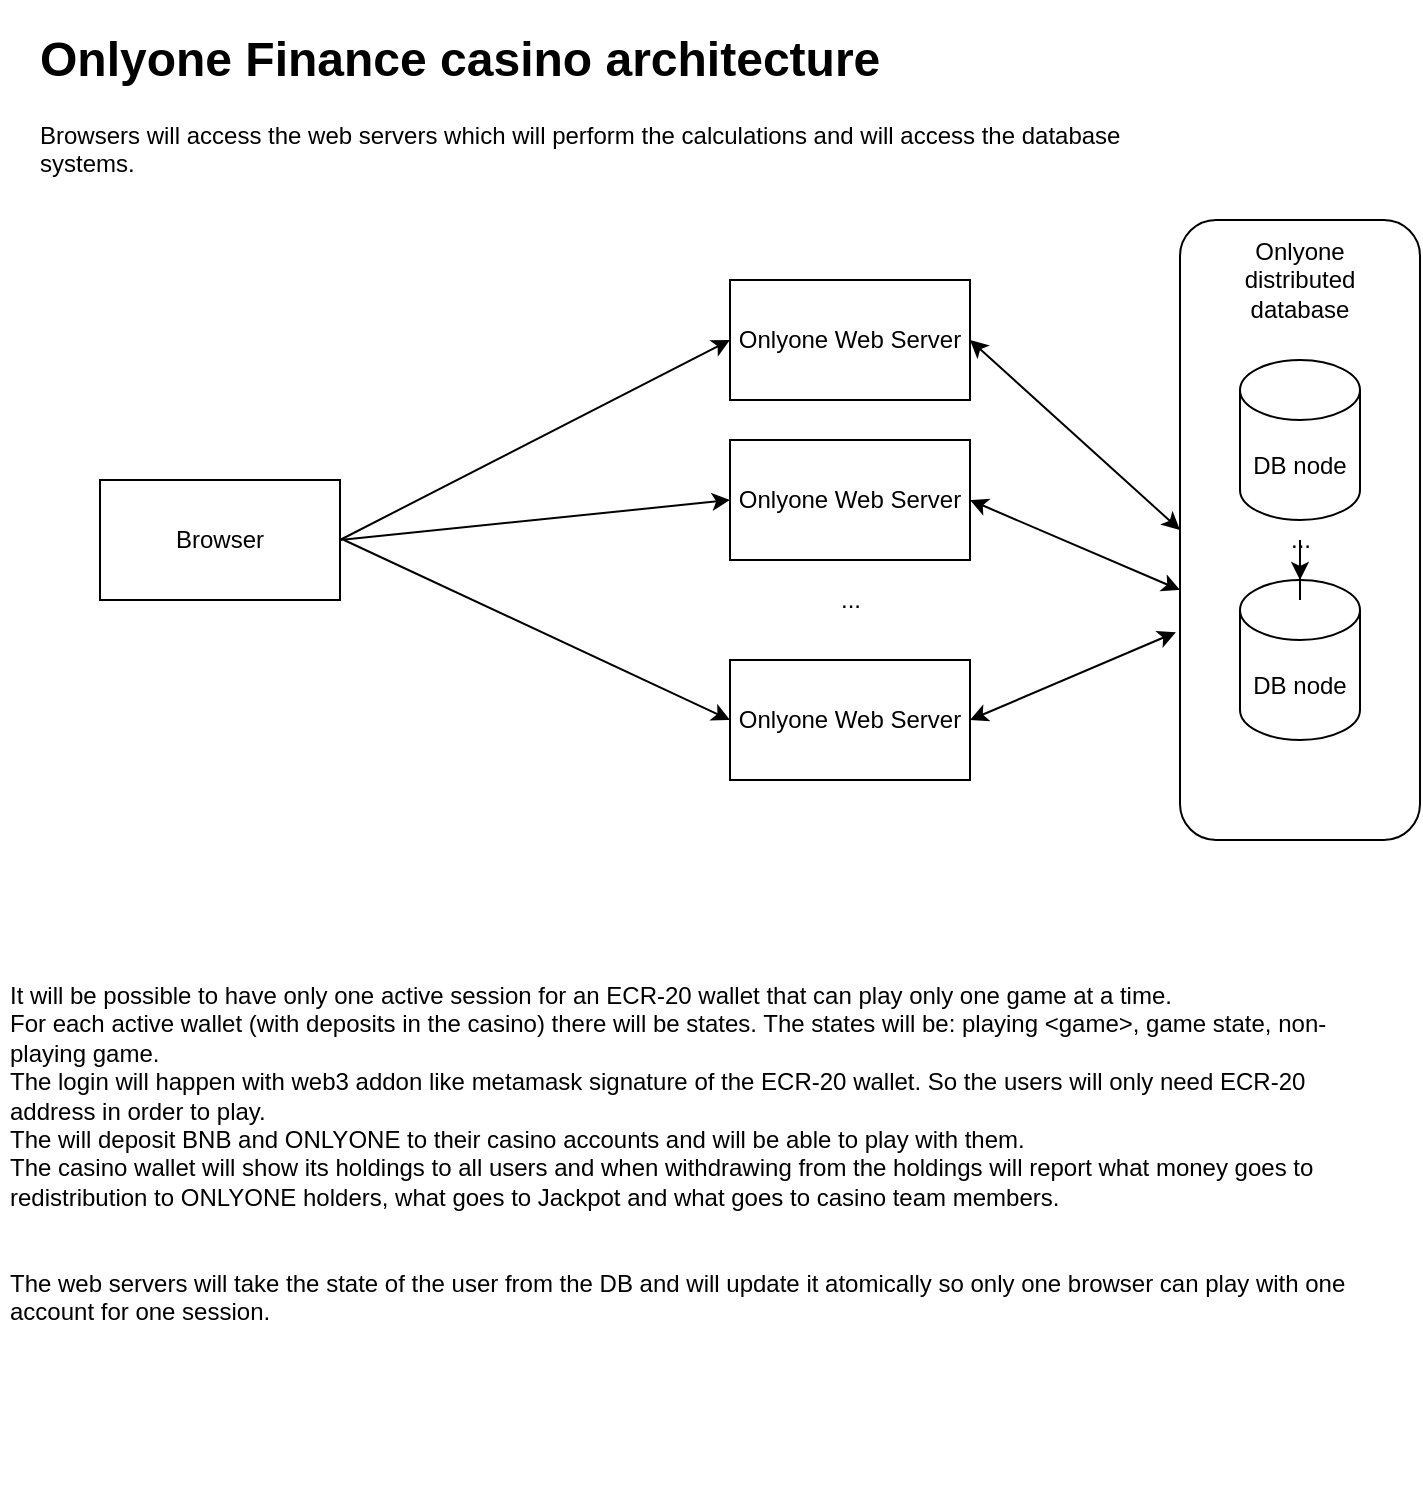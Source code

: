 <mxfile version="14.7.7" type="device"><diagram id="kVCgvOeETxTum-v9DxGx" name="Page-1"><mxGraphModel dx="786" dy="517" grid="1" gridSize="10" guides="1" tooltips="1" connect="1" arrows="1" fold="1" page="1" pageScale="1" pageWidth="850" pageHeight="1100" math="0" shadow="0"><root><mxCell id="0"/><mxCell id="1" parent="0"/><mxCell id="SZ1QPCUdamVUDgpaY2ln-18" value="" style="rounded=1;whiteSpace=wrap;html=1;" vertex="1" parent="1"><mxGeometry x="650" y="110" width="120" height="310" as="geometry"/></mxCell><mxCell id="SZ1QPCUdamVUDgpaY2ln-4" value="Browser" style="rounded=0;whiteSpace=wrap;html=1;" vertex="1" parent="1"><mxGeometry x="110" y="240" width="120" height="60" as="geometry"/></mxCell><mxCell id="SZ1QPCUdamVUDgpaY2ln-6" value="" style="endArrow=classic;html=1;exitX=1;exitY=0.5;exitDx=0;exitDy=0;entryX=0;entryY=0.5;entryDx=0;entryDy=0;" edge="1" parent="1" source="SZ1QPCUdamVUDgpaY2ln-4" target="SZ1QPCUdamVUDgpaY2ln-7"><mxGeometry width="50" height="50" relative="1" as="geometry"><mxPoint x="340" y="350" as="sourcePoint"/><mxPoint x="390" y="270" as="targetPoint"/></mxGeometry></mxCell><mxCell id="SZ1QPCUdamVUDgpaY2ln-7" value="&lt;div&gt;Onlyone Web Server&lt;/div&gt;" style="rounded=0;whiteSpace=wrap;html=1;" vertex="1" parent="1"><mxGeometry x="425" y="140" width="120" height="60" as="geometry"/></mxCell><mxCell id="SZ1QPCUdamVUDgpaY2ln-9" value="&lt;div&gt;Onlyone Web Server&lt;/div&gt;" style="rounded=0;whiteSpace=wrap;html=1;" vertex="1" parent="1"><mxGeometry x="425" y="220" width="120" height="60" as="geometry"/></mxCell><mxCell id="SZ1QPCUdamVUDgpaY2ln-10" value="..." style="text;html=1;align=center;verticalAlign=middle;resizable=0;points=[];autosize=1;strokeColor=none;" vertex="1" parent="1"><mxGeometry x="470" y="290" width="30" height="20" as="geometry"/></mxCell><mxCell id="SZ1QPCUdamVUDgpaY2ln-11" value="&lt;div&gt;Onlyone Web Server&lt;/div&gt;" style="rounded=0;whiteSpace=wrap;html=1;" vertex="1" parent="1"><mxGeometry x="425" y="330" width="120" height="60" as="geometry"/></mxCell><mxCell id="SZ1QPCUdamVUDgpaY2ln-12" value="" style="endArrow=classic;html=1;exitX=1;exitY=0.5;exitDx=0;exitDy=0;entryX=0;entryY=0.5;entryDx=0;entryDy=0;" edge="1" parent="1" source="SZ1QPCUdamVUDgpaY2ln-4" target="SZ1QPCUdamVUDgpaY2ln-9"><mxGeometry width="50" height="50" relative="1" as="geometry"><mxPoint x="240" y="280" as="sourcePoint"/><mxPoint x="435" y="180" as="targetPoint"/></mxGeometry></mxCell><mxCell id="SZ1QPCUdamVUDgpaY2ln-13" value="" style="endArrow=classic;html=1;entryX=0;entryY=0.5;entryDx=0;entryDy=0;" edge="1" parent="1" target="SZ1QPCUdamVUDgpaY2ln-11"><mxGeometry width="50" height="50" relative="1" as="geometry"><mxPoint x="232" y="270" as="sourcePoint"/><mxPoint x="445" y="190" as="targetPoint"/></mxGeometry></mxCell><mxCell id="SZ1QPCUdamVUDgpaY2ln-14" value="&lt;h1&gt;Onlyone Finance casino architecture&lt;br&gt;&lt;/h1&gt;&lt;p&gt;Browsers will access the web servers which will perform the calculations and will access the database systems.&lt;br&gt;&lt;/p&gt;" style="text;html=1;strokeColor=none;fillColor=none;spacing=5;spacingTop=-20;whiteSpace=wrap;overflow=hidden;rounded=0;" vertex="1" parent="1"><mxGeometry x="75" y="10" width="585" height="100" as="geometry"/></mxCell><mxCell id="SZ1QPCUdamVUDgpaY2ln-15" value="DB node" style="shape=cylinder3;whiteSpace=wrap;html=1;boundedLbl=1;backgroundOutline=1;size=15;" vertex="1" parent="1"><mxGeometry x="680" y="180" width="60" height="80" as="geometry"/></mxCell><mxCell id="SZ1QPCUdamVUDgpaY2ln-16" value="DB node" style="shape=cylinder3;whiteSpace=wrap;html=1;boundedLbl=1;backgroundOutline=1;size=15;" vertex="1" parent="1"><mxGeometry x="680" y="290" width="60" height="80" as="geometry"/></mxCell><mxCell id="SZ1QPCUdamVUDgpaY2ln-21" value="" style="edgeStyle=orthogonalEdgeStyle;rounded=0;orthogonalLoop=1;jettySize=auto;html=1;" edge="1" parent="1" source="SZ1QPCUdamVUDgpaY2ln-17" target="SZ1QPCUdamVUDgpaY2ln-16"><mxGeometry relative="1" as="geometry"/></mxCell><mxCell id="SZ1QPCUdamVUDgpaY2ln-17" value="..." style="text;html=1;align=center;verticalAlign=middle;resizable=0;points=[];autosize=1;strokeColor=none;" vertex="1" parent="1"><mxGeometry x="695" y="260" width="30" height="20" as="geometry"/></mxCell><mxCell id="SZ1QPCUdamVUDgpaY2ln-20" value="Onlyone distributed database" style="text;html=1;strokeColor=none;fillColor=none;align=center;verticalAlign=middle;whiteSpace=wrap;rounded=0;" vertex="1" parent="1"><mxGeometry x="690" y="130" width="40" height="20" as="geometry"/></mxCell><mxCell id="SZ1QPCUdamVUDgpaY2ln-22" value="" style="endArrow=classic;startArrow=classic;html=1;entryX=0;entryY=0.5;entryDx=0;entryDy=0;exitX=1;exitY=0.5;exitDx=0;exitDy=0;" edge="1" parent="1" source="SZ1QPCUdamVUDgpaY2ln-7" target="SZ1QPCUdamVUDgpaY2ln-18"><mxGeometry width="50" height="50" relative="1" as="geometry"><mxPoint x="570" y="180" as="sourcePoint"/><mxPoint x="480" y="280" as="targetPoint"/></mxGeometry></mxCell><mxCell id="SZ1QPCUdamVUDgpaY2ln-24" value="" style="endArrow=classic;startArrow=classic;html=1;entryX=0;entryY=0.5;entryDx=0;entryDy=0;exitX=1;exitY=0.5;exitDx=0;exitDy=0;" edge="1" parent="1" source="SZ1QPCUdamVUDgpaY2ln-9"><mxGeometry width="50" height="50" relative="1" as="geometry"><mxPoint x="545" y="200" as="sourcePoint"/><mxPoint x="650" y="295" as="targetPoint"/></mxGeometry></mxCell><mxCell id="SZ1QPCUdamVUDgpaY2ln-25" value="" style="endArrow=classic;startArrow=classic;html=1;entryX=-0.017;entryY=0.665;entryDx=0;entryDy=0;exitX=1;exitY=0.5;exitDx=0;exitDy=0;entryPerimeter=0;" edge="1" parent="1" source="SZ1QPCUdamVUDgpaY2ln-11" target="SZ1QPCUdamVUDgpaY2ln-18"><mxGeometry width="50" height="50" relative="1" as="geometry"><mxPoint x="575" y="200" as="sourcePoint"/><mxPoint x="680" y="295" as="targetPoint"/></mxGeometry></mxCell><mxCell id="SZ1QPCUdamVUDgpaY2ln-28" value="&lt;h1&gt;&lt;br&gt;&lt;/h1&gt;&lt;div align=&quot;left&quot;&gt;It will be possible to have only one active session for an ECR-20 wallet that can play only one game at a time.&lt;/div&gt;&lt;div&gt;For each active wallet (with deposits in the casino) there will be states. The states will be: playing &amp;lt;game&amp;gt;, game state, non-playing game.&lt;/div&gt;&lt;div&gt;The login will happen with web3 addon like metamask signature of the ECR-20 wallet. So the users will only need ECR-20 address in order to play.&lt;/div&gt;&lt;div&gt;The will deposit BNB and ONLYONE to their casino accounts and will be able to play with them.&lt;/div&gt;&lt;div&gt;The casino wallet will show its holdings to all users and when withdrawing from the holdings will report what money goes to redistribution to ONLYONE holders, what goes to Jackpot and what goes to casino team members.&lt;/div&gt;&lt;div&gt;&lt;br&gt;&lt;/div&gt;&lt;div&gt;&lt;br&gt;&lt;/div&gt;&lt;div&gt;The web servers will take the state of the user from the DB and will update it atomically so only one browser can play with one account for one session.&lt;br&gt;&lt;/div&gt;" style="text;html=1;strokeColor=none;fillColor=none;spacing=5;spacingTop=-20;whiteSpace=wrap;overflow=hidden;rounded=0;" vertex="1" parent="1"><mxGeometry x="60" y="440" width="700" height="310" as="geometry"/></mxCell></root></mxGraphModel></diagram></mxfile>